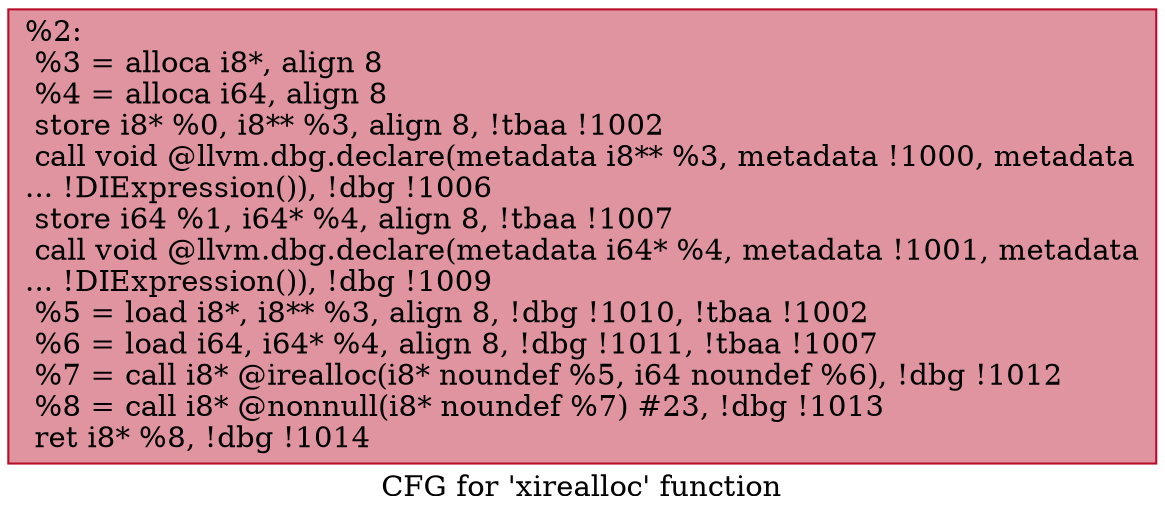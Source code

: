 digraph "CFG for 'xirealloc' function" {
	label="CFG for 'xirealloc' function";

	Node0x2349840 [shape=record,color="#b70d28ff", style=filled, fillcolor="#b70d2870",label="{%2:\l  %3 = alloca i8*, align 8\l  %4 = alloca i64, align 8\l  store i8* %0, i8** %3, align 8, !tbaa !1002\l  call void @llvm.dbg.declare(metadata i8** %3, metadata !1000, metadata\l... !DIExpression()), !dbg !1006\l  store i64 %1, i64* %4, align 8, !tbaa !1007\l  call void @llvm.dbg.declare(metadata i64* %4, metadata !1001, metadata\l... !DIExpression()), !dbg !1009\l  %5 = load i8*, i8** %3, align 8, !dbg !1010, !tbaa !1002\l  %6 = load i64, i64* %4, align 8, !dbg !1011, !tbaa !1007\l  %7 = call i8* @irealloc(i8* noundef %5, i64 noundef %6), !dbg !1012\l  %8 = call i8* @nonnull(i8* noundef %7) #23, !dbg !1013\l  ret i8* %8, !dbg !1014\l}"];
}
